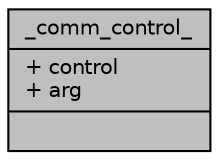 digraph "_comm_control_"
{
  edge [fontname="Helvetica",fontsize="10",labelfontname="Helvetica",labelfontsize="10"];
  node [fontname="Helvetica",fontsize="10",shape=record];
  Node1 [label="{_comm_control_\n|+ control\l+ arg\l|}",height=0.2,width=0.4,color="black", fillcolor="grey75", style="filled", fontcolor="black"];
}
